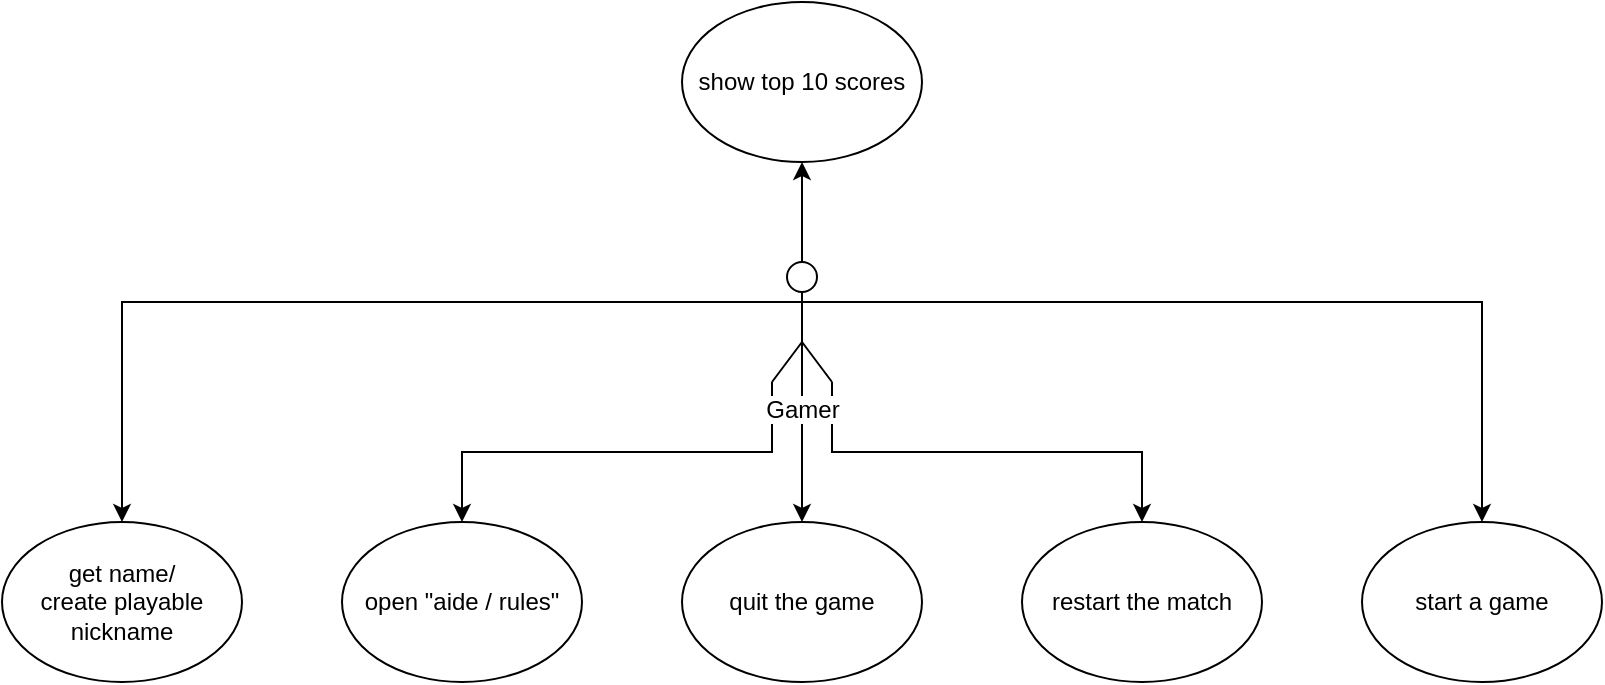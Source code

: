 <mxfile version="12.7.9" type="device"><diagram id="3yhuXx137DuqXlqD3uyR" name="Page-1"><mxGraphModel dx="1662" dy="846" grid="1" gridSize="10" guides="1" tooltips="1" connect="1" arrows="1" fold="1" page="1" pageScale="1" pageWidth="827" pageHeight="1169" math="0" shadow="0"><root><mxCell id="0"/><mxCell id="1" parent="0"/><mxCell id="GsMGE_0hQCaxB93X9OjJ-4" style="edgeStyle=orthogonalEdgeStyle;rounded=0;orthogonalLoop=1;jettySize=auto;html=1;exitX=0.5;exitY=0.5;exitDx=0;exitDy=0;exitPerimeter=0;" edge="1" parent="1" source="tA5ZqOx7ETX_hiSxtkDt-1" target="tA5ZqOx7ETX_hiSxtkDt-6"><mxGeometry relative="1" as="geometry"/></mxCell><mxCell id="GsMGE_0hQCaxB93X9OjJ-5" style="edgeStyle=orthogonalEdgeStyle;rounded=0;orthogonalLoop=1;jettySize=auto;html=1;exitX=1;exitY=1;exitDx=0;exitDy=0;exitPerimeter=0;" edge="1" parent="1" source="tA5ZqOx7ETX_hiSxtkDt-1" target="tA5ZqOx7ETX_hiSxtkDt-5"><mxGeometry relative="1" as="geometry"/></mxCell><mxCell id="GsMGE_0hQCaxB93X9OjJ-6" style="edgeStyle=orthogonalEdgeStyle;rounded=0;orthogonalLoop=1;jettySize=auto;html=1;exitX=1;exitY=0.333;exitDx=0;exitDy=0;exitPerimeter=0;" edge="1" parent="1" source="tA5ZqOx7ETX_hiSxtkDt-1" target="tA5ZqOx7ETX_hiSxtkDt-8"><mxGeometry relative="1" as="geometry"/></mxCell><mxCell id="GsMGE_0hQCaxB93X9OjJ-10" style="edgeStyle=orthogonalEdgeStyle;rounded=0;orthogonalLoop=1;jettySize=auto;html=1;exitX=0;exitY=1;exitDx=0;exitDy=0;exitPerimeter=0;entryX=0.5;entryY=0;entryDx=0;entryDy=0;" edge="1" parent="1" source="tA5ZqOx7ETX_hiSxtkDt-1" target="tA5ZqOx7ETX_hiSxtkDt-7"><mxGeometry relative="1" as="geometry"/></mxCell><mxCell id="GsMGE_0hQCaxB93X9OjJ-11" style="edgeStyle=orthogonalEdgeStyle;rounded=0;orthogonalLoop=1;jettySize=auto;html=1;exitX=0;exitY=0.333;exitDx=0;exitDy=0;exitPerimeter=0;entryX=0.5;entryY=0;entryDx=0;entryDy=0;" edge="1" parent="1" source="tA5ZqOx7ETX_hiSxtkDt-1" target="tA5ZqOx7ETX_hiSxtkDt-9"><mxGeometry relative="1" as="geometry"/></mxCell><mxCell id="GsMGE_0hQCaxB93X9OjJ-13" style="edgeStyle=orthogonalEdgeStyle;rounded=0;orthogonalLoop=1;jettySize=auto;html=1;exitX=0.5;exitY=0;exitDx=0;exitDy=0;exitPerimeter=0;entryX=0.5;entryY=1;entryDx=0;entryDy=0;" edge="1" parent="1" source="tA5ZqOx7ETX_hiSxtkDt-1" target="GsMGE_0hQCaxB93X9OjJ-12"><mxGeometry relative="1" as="geometry"/></mxCell><mxCell id="tA5ZqOx7ETX_hiSxtkDt-1" value="Gamer" style="shape=umlActor;verticalLabelPosition=bottom;labelBackgroundColor=#ffffff;verticalAlign=top;html=1;outlineConnect=0;" parent="1" vertex="1"><mxGeometry x="399" y="270" width="30" height="60" as="geometry"/></mxCell><mxCell id="tA5ZqOx7ETX_hiSxtkDt-5" value="restart the match" style="ellipse;whiteSpace=wrap;html=1;" parent="1" vertex="1"><mxGeometry x="524" y="400" width="120" height="80" as="geometry"/></mxCell><mxCell id="tA5ZqOx7ETX_hiSxtkDt-6" value="quit the game" style="ellipse;whiteSpace=wrap;html=1;" parent="1" vertex="1"><mxGeometry x="354" y="400" width="120" height="80" as="geometry"/></mxCell><mxCell id="tA5ZqOx7ETX_hiSxtkDt-7" value="open &quot;aide / rules&quot;" style="ellipse;whiteSpace=wrap;html=1;" parent="1" vertex="1"><mxGeometry x="184" y="400" width="120" height="80" as="geometry"/></mxCell><mxCell id="tA5ZqOx7ETX_hiSxtkDt-8" value="start a game" style="ellipse;whiteSpace=wrap;html=1;" parent="1" vertex="1"><mxGeometry x="694" y="400" width="120" height="80" as="geometry"/></mxCell><mxCell id="tA5ZqOx7ETX_hiSxtkDt-9" value="get name/&lt;br&gt;create playable nickname" style="ellipse;whiteSpace=wrap;html=1;" parent="1" vertex="1"><mxGeometry x="14" y="400" width="120" height="80" as="geometry"/></mxCell><mxCell id="GsMGE_0hQCaxB93X9OjJ-12" value="show top 10 scores" style="ellipse;whiteSpace=wrap;html=1;" vertex="1" parent="1"><mxGeometry x="354" y="140" width="120" height="80" as="geometry"/></mxCell></root></mxGraphModel></diagram></mxfile>